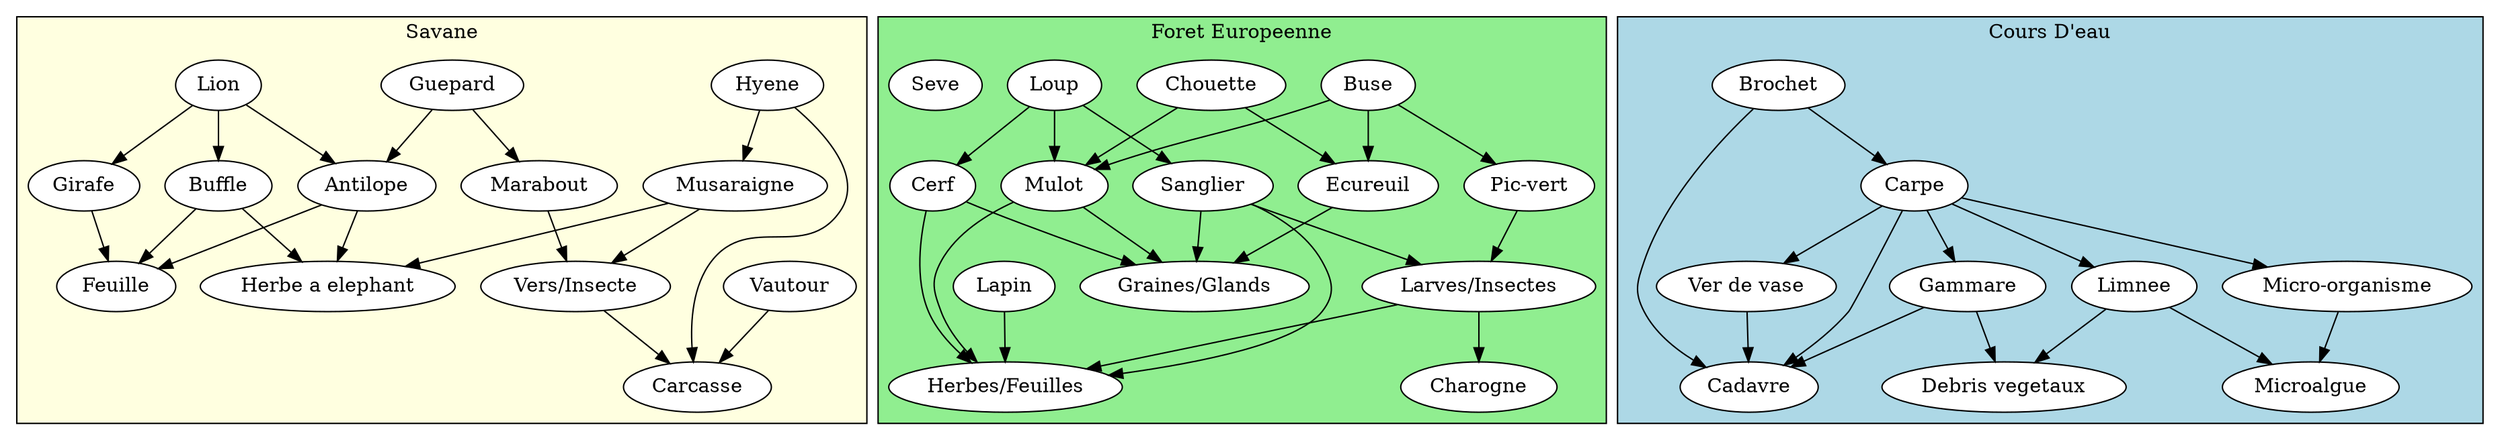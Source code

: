 digraph multigraphe {
    rankdir=TB; // du haut vers le bas
    compound=true;
    newrank=true;

    subgraph cluster_0 {
        label = "Savane";
        bgcolor = "lightyellow";
        node [shape=ellipse, style=filled, fillcolor=white];

        // Relations
        "Musaraigne" -> "Herbe a elephant"
        "Antilope" -> "Herbe a elephant"
        "Buffle" -> "Herbe a elephant"

        "Antilope" -> "Feuille"
        "Buffle" -> "Feuille"
        "Girafe" -> "Feuille"

        "Vers/Insecte" -> "Carcasse"
        "Hyene" -> "Carcasse"
        "Vautour" -> "Carcasse"

        "Marabout" -> "Vers/Insecte"
        "Musaraigne" -> "Vers/Insecte"

        "Guepard" -> "Marabout"

        "Hyene" -> "Musaraigne"

        "Guepard" -> "Antilope"
        "Lion" -> "Antilope"

        "Lion" -> "Buffle"

        "Lion" -> "Girafe"

        // Force la disposition
        {rank=same; "Herbe a elephant"}
        {rank=same; Feuille}
        {rank=same; Carcasse}
        {rank=same; "Vers/Insecte"}
        {rank=same; Marabout}
        {rank=same; Musaraigne}
        {rank=same; Antilope}
        {rank=same; Buffle}
        {rank=same; Girafe}
        {rank=same; Hyene}
        {rank=same; Guepard}
        {rank=same; Lion}
        {rank=same; Vautour}
        }

    subgraph cluster_1 {
        label = "Foret Europeenne";
        bgcolor = "lightgreen";
        node [shape=ellipse, style=filled, fillcolor=white];




"Ecureuil" -> "Graines/Glands"
"Mulot" -> "Graines/Glands"
"Cerf" -> "Graines/Glands"
"Sanglier" -> "Graines/Glands"

"Larves/Insectes" -> "Herbes/Feuilles"
"Lapin" -> "Herbes/Feuilles"
"Mulot" -> "Herbes/Feuilles"
"Cerf" -> "Herbes/Feuilles"
"Sanglier" -> "Herbes/Feuilles"

"Larves/Insectes" -> "Charogne"

"Pic-vert" -> "Larves/Insectes"
"Sanglier" -> "Larves/Insectes"

"Chouette" -> "Ecureuil"
"Buse" -> "Ecureuil"

"Chouette" -> "Mulot"
"Buse" -> "Mulot"
"Loup" -> "Mulot"

"Buse" -> "Pic-vert"

"Loup" -> "Cerf"
"Loup" -> "Sanglier"

        // Force la disposition
        {rank=same; "Graines/Glands"}
        {rank=same; "Herbes/Feuilles"}
        {rank=same; "Seve"}
        {rank=same; "Charogne"}
        {rank=same; "Larves/Insectes"}
        {rank=same; "Lapin"}
        {rank=same; "Ecureuil"}
        {rank=same; "Mulot"}
        {rank=same; "Pic-vert"}
        {rank=same; "Cerf"}
        {rank=same; "Sanglier"}
        {rank=same; "Chouette"}
        {rank=same; "Buse"}
        {rank=same; "Loup"}

    }


        subgraph cluster_3 {
        label = "Cours D'eau"
        bgcolor = "lightblue";
        node [shape=ellipse, style=filled, fillcolor=white];




"Limnee" -> "Debris vegetaux"
"Gammare" -> "Debris vegetaux"

"Micro-organisme" -> "Microalgue"
"Limnee" -> "Microalgue"

"Ver de vase" -> "Cadavre"
"Gammare" -> "Cadavre"
"Carpe" -> "Cadavre"
"Brochet" -> "Cadavre"

"Carpe" -> "Ver de vase"
"Carpe" -> "Micro-organisme"
"Carpe" -> "Limnee"
"Carpe" -> "Gammare"

"Brochet" -> "Carpe"


    {rank=same; "Debris vegetaux"}
    {rank=same; "Microalgue"}
    {rank=same; "Cadavre"}
    {rank=same; "Ver de vase"}
    {rank=same; "Micro-organisme"}
    {rank=same; "Limnee"}
    {rank=same; "Gammare"}
    {rank=same; "Brochet"}

}

}






